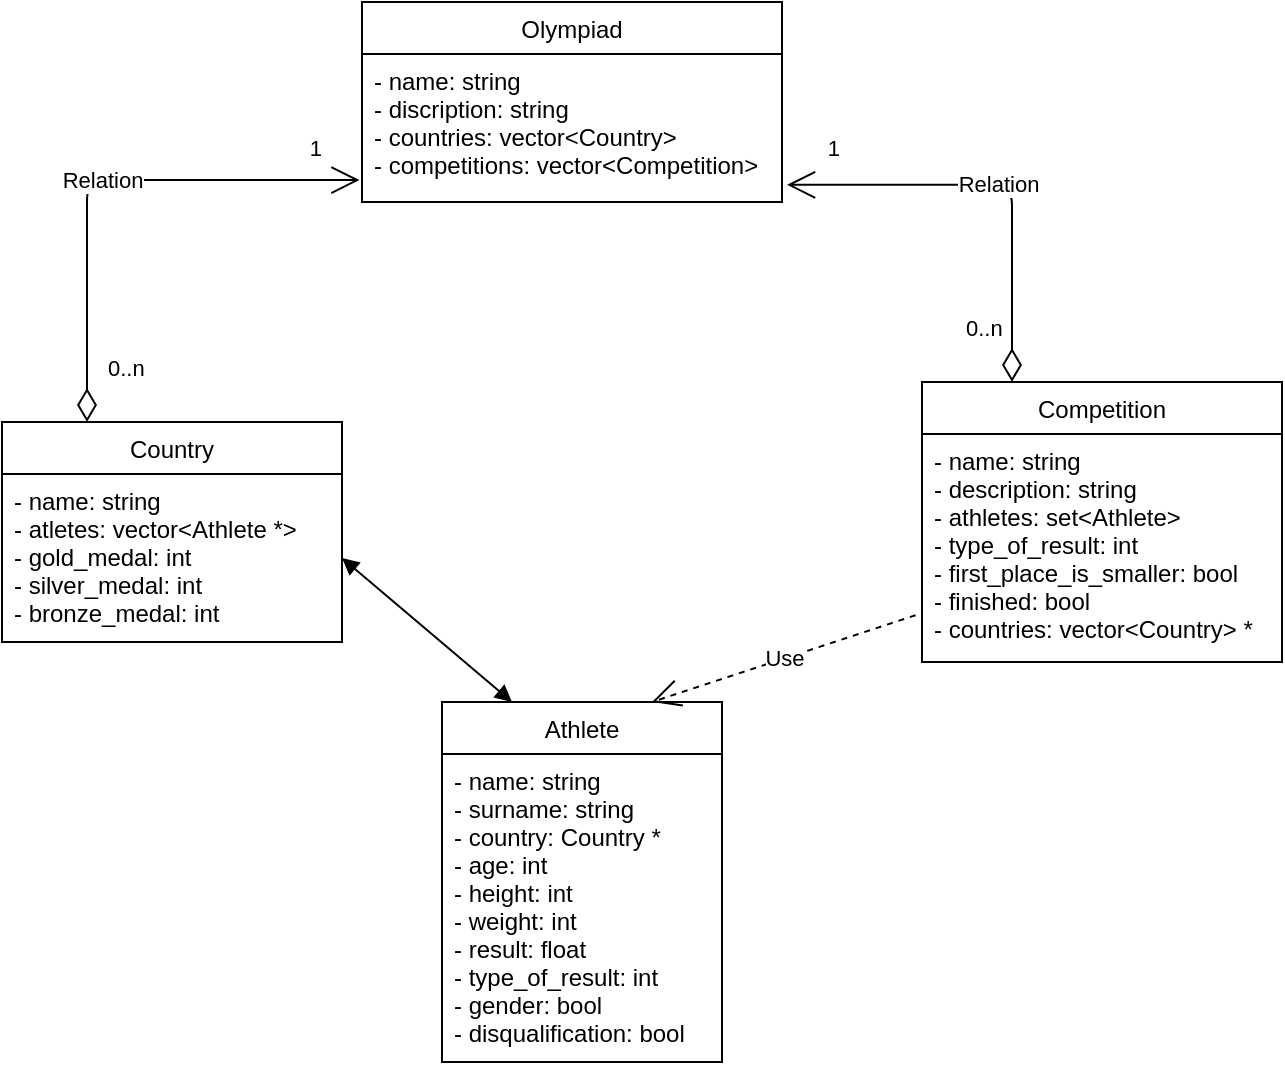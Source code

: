 <mxfile>
    <diagram id="8TM8hN27XCtuvKvf9UVz" name="Страница 1">
        <mxGraphModel dx="1106" dy="987" grid="1" gridSize="10" guides="1" tooltips="1" connect="1" arrows="1" fold="1" page="1" pageScale="1" pageWidth="1169" pageHeight="827" math="0" shadow="0">
            <root>
                <mxCell id="0"/>
                <mxCell id="1" parent="0"/>
                <mxCell id="6" value="Olympiad" style="swimlane;fontStyle=0;childLayout=stackLayout;horizontal=1;startSize=26;fillColor=none;horizontalStack=0;resizeParent=1;resizeParentMax=0;resizeLast=0;collapsible=1;marginBottom=0;" parent="1" vertex="1">
                    <mxGeometry x="190" y="40" width="210" height="100" as="geometry"/>
                </mxCell>
                <mxCell id="7" value="- name: string&#10;- discription: string&#10;- countries: vector&lt;Country&gt;&#10;- competitions: vector&lt;Competition&gt;&#10;" style="text;strokeColor=none;fillColor=none;align=left;verticalAlign=top;spacingLeft=4;spacingRight=4;overflow=hidden;rotatable=0;points=[[0,0.5],[1,0.5]];portConstraint=eastwest;" parent="6" vertex="1">
                    <mxGeometry y="26" width="210" height="74" as="geometry"/>
                </mxCell>
                <mxCell id="8" value="Country" style="swimlane;fontStyle=0;childLayout=stackLayout;horizontal=1;startSize=26;fillColor=none;horizontalStack=0;resizeParent=1;resizeParentMax=0;resizeLast=0;collapsible=1;marginBottom=0;" vertex="1" parent="1">
                    <mxGeometry x="10" y="250" width="170" height="110" as="geometry"/>
                </mxCell>
                <mxCell id="9" value="- name: string&#10;- atletes: vector&lt;Athlete *&gt;&#10;- gold_medal: int&#10;- silver_medal: int&#10;- bronze_medal: int" style="text;strokeColor=none;fillColor=none;align=left;verticalAlign=top;spacingLeft=4;spacingRight=4;overflow=hidden;rotatable=0;points=[[0,0.5],[1,0.5]];portConstraint=eastwest;" vertex="1" parent="8">
                    <mxGeometry y="26" width="170" height="84" as="geometry"/>
                </mxCell>
                <mxCell id="12" value="Competition" style="swimlane;fontStyle=0;childLayout=stackLayout;horizontal=1;startSize=26;fillColor=none;horizontalStack=0;resizeParent=1;resizeParentMax=0;resizeLast=0;collapsible=1;marginBottom=0;" vertex="1" parent="1">
                    <mxGeometry x="470" y="230" width="180" height="140" as="geometry"/>
                </mxCell>
                <mxCell id="13" value="- name: string&#10;- description: string&#10;- athletes: set&lt;Athlete&gt;&#10;- type_of_result: int&#10;- first_place_is_smaller: bool&#10;- finished: bool&#10;- countries: vector&lt;Country&gt; *" style="text;strokeColor=none;fillColor=none;align=left;verticalAlign=top;spacingLeft=4;spacingRight=4;overflow=hidden;rotatable=0;points=[[0,0.5],[1,0.5]];portConstraint=eastwest;" vertex="1" parent="12">
                    <mxGeometry y="26" width="180" height="114" as="geometry"/>
                </mxCell>
                <mxCell id="16" value="Athlete" style="swimlane;fontStyle=0;childLayout=stackLayout;horizontal=1;startSize=26;fillColor=none;horizontalStack=0;resizeParent=1;resizeParentMax=0;resizeLast=0;collapsible=1;marginBottom=0;" vertex="1" parent="1">
                    <mxGeometry x="230" y="390" width="140" height="180" as="geometry"/>
                </mxCell>
                <mxCell id="17" value="- name: string&#10;- surname: string&#10;- country: Country *&#10;- age: int&#10;- height: int&#10;- weight: int&#10;- result: float&#10;- type_of_result: int&#10;- gender: bool&#10;- disqualification: bool" style="text;strokeColor=none;fillColor=none;align=left;verticalAlign=top;spacingLeft=4;spacingRight=4;overflow=hidden;rotatable=0;points=[[0,0.5],[1,0.5]];portConstraint=eastwest;" vertex="1" parent="16">
                    <mxGeometry y="26" width="140" height="154" as="geometry"/>
                </mxCell>
                <mxCell id="20" value="Relation" style="endArrow=open;html=1;endSize=12;startArrow=diamondThin;startSize=14;startFill=0;edgeStyle=orthogonalEdgeStyle;entryX=-0.006;entryY=0.852;entryDx=0;entryDy=0;entryPerimeter=0;exitX=0.25;exitY=0;exitDx=0;exitDy=0;" edge="1" parent="1" source="8" target="7">
                    <mxGeometry relative="1" as="geometry">
                        <mxPoint x="90" y="700" as="sourcePoint"/>
                        <mxPoint x="250" y="700" as="targetPoint"/>
                    </mxGeometry>
                </mxCell>
                <mxCell id="21" value="0..n" style="edgeLabel;resizable=0;html=1;align=left;verticalAlign=top;" connectable="0" vertex="1" parent="20">
                    <mxGeometry x="-1" relative="1" as="geometry">
                        <mxPoint x="8" y="-40" as="offset"/>
                    </mxGeometry>
                </mxCell>
                <mxCell id="22" value="1" style="edgeLabel;resizable=0;html=1;align=right;verticalAlign=top;" connectable="0" vertex="1" parent="20">
                    <mxGeometry x="1" relative="1" as="geometry">
                        <mxPoint x="-18" y="-29" as="offset"/>
                    </mxGeometry>
                </mxCell>
                <mxCell id="23" value="Use" style="endArrow=open;endSize=12;dashed=1;html=1;exitX=-0.018;exitY=0.795;exitDx=0;exitDy=0;exitPerimeter=0;entryX=0.75;entryY=0;entryDx=0;entryDy=0;" edge="1" parent="1" source="13" target="16">
                    <mxGeometry width="160" relative="1" as="geometry">
                        <mxPoint x="120" y="700" as="sourcePoint"/>
                        <mxPoint x="280" y="700" as="targetPoint"/>
                    </mxGeometry>
                </mxCell>
                <mxCell id="24" value="Relation" style="endArrow=open;html=1;endSize=12;startArrow=diamondThin;startSize=14;startFill=0;edgeStyle=orthogonalEdgeStyle;entryX=1.012;entryY=0.884;entryDx=0;entryDy=0;entryPerimeter=0;exitX=0.25;exitY=0;exitDx=0;exitDy=0;" edge="1" parent="1" source="12" target="7">
                    <mxGeometry relative="1" as="geometry">
                        <mxPoint x="540" y="160" as="sourcePoint"/>
                        <mxPoint x="720" y="500" as="targetPoint"/>
                    </mxGeometry>
                </mxCell>
                <mxCell id="25" value="0..n" style="edgeLabel;resizable=0;html=1;align=left;verticalAlign=top;" connectable="0" vertex="1" parent="24">
                    <mxGeometry x="-1" relative="1" as="geometry">
                        <mxPoint x="-25" y="-40" as="offset"/>
                    </mxGeometry>
                </mxCell>
                <mxCell id="26" value="1" style="edgeLabel;resizable=0;html=1;align=right;verticalAlign=top;" connectable="0" vertex="1" parent="24">
                    <mxGeometry x="1" relative="1" as="geometry">
                        <mxPoint x="27" y="-31" as="offset"/>
                    </mxGeometry>
                </mxCell>
                <mxCell id="28" value="" style="endArrow=block;startArrow=block;endFill=1;startFill=1;html=1;exitX=1;exitY=0.5;exitDx=0;exitDy=0;entryX=0.25;entryY=0;entryDx=0;entryDy=0;" edge="1" parent="1" source="9" target="16">
                    <mxGeometry width="160" relative="1" as="geometry">
                        <mxPoint x="80" y="520" as="sourcePoint"/>
                        <mxPoint x="240" y="520" as="targetPoint"/>
                    </mxGeometry>
                </mxCell>
            </root>
        </mxGraphModel>
    </diagram>
</mxfile>